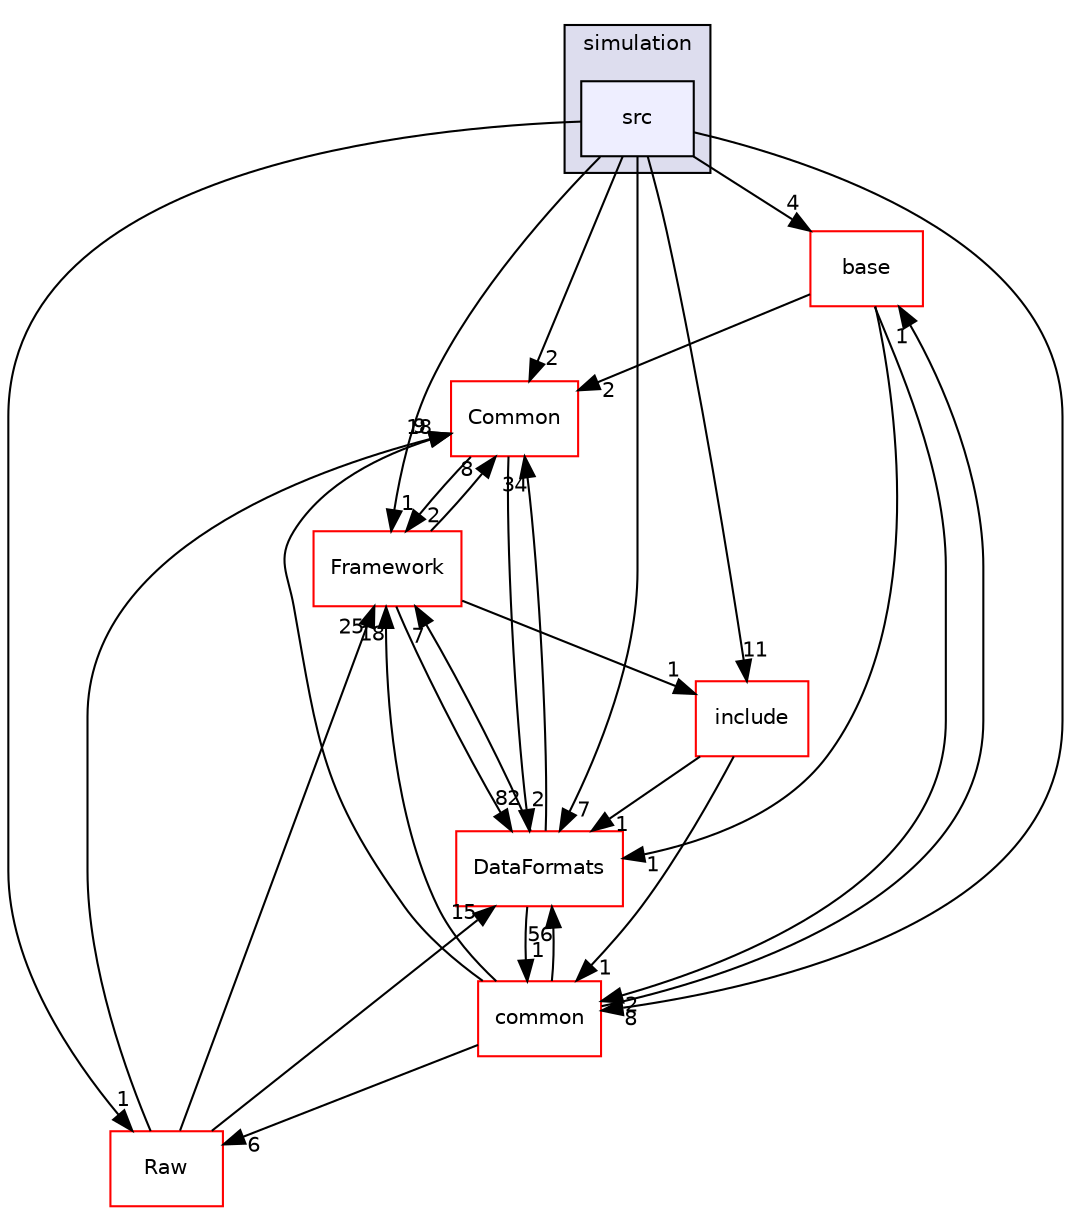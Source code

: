 digraph "/home/travis/build/AliceO2Group/AliceO2/Detectors/ITSMFT/ITS/simulation/src" {
  bgcolor=transparent;
  compound=true
  node [ fontsize="10", fontname="Helvetica"];
  edge [ labelfontsize="10", labelfontname="Helvetica"];
  subgraph clusterdir_e6f6998399f381fa585023934f76a907 {
    graph [ bgcolor="#ddddee", pencolor="black", label="simulation" fontname="Helvetica", fontsize="10", URL="dir_e6f6998399f381fa585023934f76a907.html"]
  dir_0355333a068ab019f0e92698f15a77e4 [shape=box, label="src", style="filled", fillcolor="#eeeeff", pencolor="black", URL="dir_0355333a068ab019f0e92698f15a77e4.html"];
  }
  dir_eedff867f3c4e67d20b227cb6e0f96ab [shape=box label="base" color="red" URL="dir_eedff867f3c4e67d20b227cb6e0f96ab.html"];
  dir_4ab6b4cc6a7edbff49100e9123df213f [shape=box label="Common" color="red" URL="dir_4ab6b4cc6a7edbff49100e9123df213f.html"];
  dir_85bf31a2e8d306e7598ffcb73f8df6bf [shape=box label="common" color="red" URL="dir_85bf31a2e8d306e7598ffcb73f8df6bf.html"];
  dir_703936e7bdda211beb61e967f1c6d8f5 [shape=box label="include" color="red" URL="dir_703936e7bdda211beb61e967f1c6d8f5.html"];
  dir_bcbb2cf9a3d3d83e5515c82071a07177 [shape=box label="Framework" color="red" URL="dir_bcbb2cf9a3d3d83e5515c82071a07177.html"];
  dir_26637d1bd82229bc9ed97f7e706be743 [shape=box label="Raw" color="red" URL="dir_26637d1bd82229bc9ed97f7e706be743.html"];
  dir_2171f7ec022c5423887b07c69b2f5b48 [shape=box label="DataFormats" color="red" URL="dir_2171f7ec022c5423887b07c69b2f5b48.html"];
  dir_0355333a068ab019f0e92698f15a77e4->dir_eedff867f3c4e67d20b227cb6e0f96ab [headlabel="4", labeldistance=1.5 headhref="dir_000318_000463.html"];
  dir_0355333a068ab019f0e92698f15a77e4->dir_4ab6b4cc6a7edbff49100e9123df213f [headlabel="2", labeldistance=1.5 headhref="dir_000318_000027.html"];
  dir_0355333a068ab019f0e92698f15a77e4->dir_85bf31a2e8d306e7598ffcb73f8df6bf [headlabel="8", labeldistance=1.5 headhref="dir_000318_000061.html"];
  dir_0355333a068ab019f0e92698f15a77e4->dir_703936e7bdda211beb61e967f1c6d8f5 [headlabel="11", labeldistance=1.5 headhref="dir_000318_000293.html"];
  dir_0355333a068ab019f0e92698f15a77e4->dir_bcbb2cf9a3d3d83e5515c82071a07177 [headlabel="1", labeldistance=1.5 headhref="dir_000318_000013.html"];
  dir_0355333a068ab019f0e92698f15a77e4->dir_26637d1bd82229bc9ed97f7e706be743 [headlabel="1", labeldistance=1.5 headhref="dir_000318_000552.html"];
  dir_0355333a068ab019f0e92698f15a77e4->dir_2171f7ec022c5423887b07c69b2f5b48 [headlabel="7", labeldistance=1.5 headhref="dir_000318_000076.html"];
  dir_eedff867f3c4e67d20b227cb6e0f96ab->dir_4ab6b4cc6a7edbff49100e9123df213f [headlabel="2", labeldistance=1.5 headhref="dir_000463_000027.html"];
  dir_eedff867f3c4e67d20b227cb6e0f96ab->dir_85bf31a2e8d306e7598ffcb73f8df6bf [headlabel="2", labeldistance=1.5 headhref="dir_000463_000061.html"];
  dir_eedff867f3c4e67d20b227cb6e0f96ab->dir_2171f7ec022c5423887b07c69b2f5b48 [headlabel="1", labeldistance=1.5 headhref="dir_000463_000076.html"];
  dir_4ab6b4cc6a7edbff49100e9123df213f->dir_bcbb2cf9a3d3d83e5515c82071a07177 [headlabel="2", labeldistance=1.5 headhref="dir_000027_000013.html"];
  dir_4ab6b4cc6a7edbff49100e9123df213f->dir_2171f7ec022c5423887b07c69b2f5b48 [headlabel="2", labeldistance=1.5 headhref="dir_000027_000076.html"];
  dir_85bf31a2e8d306e7598ffcb73f8df6bf->dir_eedff867f3c4e67d20b227cb6e0f96ab [headlabel="1", labeldistance=1.5 headhref="dir_000061_000463.html"];
  dir_85bf31a2e8d306e7598ffcb73f8df6bf->dir_4ab6b4cc6a7edbff49100e9123df213f [headlabel="18", labeldistance=1.5 headhref="dir_000061_000027.html"];
  dir_85bf31a2e8d306e7598ffcb73f8df6bf->dir_bcbb2cf9a3d3d83e5515c82071a07177 [headlabel="18", labeldistance=1.5 headhref="dir_000061_000013.html"];
  dir_85bf31a2e8d306e7598ffcb73f8df6bf->dir_26637d1bd82229bc9ed97f7e706be743 [headlabel="6", labeldistance=1.5 headhref="dir_000061_000552.html"];
  dir_85bf31a2e8d306e7598ffcb73f8df6bf->dir_2171f7ec022c5423887b07c69b2f5b48 [headlabel="56", labeldistance=1.5 headhref="dir_000061_000076.html"];
  dir_703936e7bdda211beb61e967f1c6d8f5->dir_85bf31a2e8d306e7598ffcb73f8df6bf [headlabel="1", labeldistance=1.5 headhref="dir_000293_000061.html"];
  dir_703936e7bdda211beb61e967f1c6d8f5->dir_2171f7ec022c5423887b07c69b2f5b48 [headlabel="1", labeldistance=1.5 headhref="dir_000293_000076.html"];
  dir_bcbb2cf9a3d3d83e5515c82071a07177->dir_4ab6b4cc6a7edbff49100e9123df213f [headlabel="8", labeldistance=1.5 headhref="dir_000013_000027.html"];
  dir_bcbb2cf9a3d3d83e5515c82071a07177->dir_703936e7bdda211beb61e967f1c6d8f5 [headlabel="1", labeldistance=1.5 headhref="dir_000013_000293.html"];
  dir_bcbb2cf9a3d3d83e5515c82071a07177->dir_2171f7ec022c5423887b07c69b2f5b48 [headlabel="82", labeldistance=1.5 headhref="dir_000013_000076.html"];
  dir_26637d1bd82229bc9ed97f7e706be743->dir_4ab6b4cc6a7edbff49100e9123df213f [headlabel="9", labeldistance=1.5 headhref="dir_000552_000027.html"];
  dir_26637d1bd82229bc9ed97f7e706be743->dir_bcbb2cf9a3d3d83e5515c82071a07177 [headlabel="25", labeldistance=1.5 headhref="dir_000552_000013.html"];
  dir_26637d1bd82229bc9ed97f7e706be743->dir_2171f7ec022c5423887b07c69b2f5b48 [headlabel="15", labeldistance=1.5 headhref="dir_000552_000076.html"];
  dir_2171f7ec022c5423887b07c69b2f5b48->dir_4ab6b4cc6a7edbff49100e9123df213f [headlabel="34", labeldistance=1.5 headhref="dir_000076_000027.html"];
  dir_2171f7ec022c5423887b07c69b2f5b48->dir_85bf31a2e8d306e7598ffcb73f8df6bf [headlabel="1", labeldistance=1.5 headhref="dir_000076_000061.html"];
  dir_2171f7ec022c5423887b07c69b2f5b48->dir_bcbb2cf9a3d3d83e5515c82071a07177 [headlabel="7", labeldistance=1.5 headhref="dir_000076_000013.html"];
}
